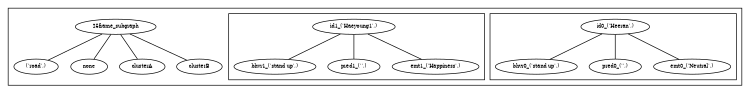 graph G {
	graph [dpi=300 rankdir=TB rotate=0 size="5,5"]
	node [fontsize=7 height=0.1]
	edge [fontsize=7]
	"25frame_subgraph"
	subgraph clusterZ {
		"('road',)"
		none
		"25frame_subgraph" -- "('road',)"
		"25frame_subgraph" -- none
		subgraph clusterA {
			graph [dpi=600 rankdir=TB rotate=0 size=1]
			node [fontsize=7 height=0.05]
			edge [fontsize=7]
			"id0_('Heeran',)"
			"bhvr0_('stand up',)"
			"pred0_('',)"
			"emt0_('Neutral',)"
			"id0_('Heeran',)" -- "bhvr0_('stand up',)"
			"id0_('Heeran',)" -- "pred0_('',)"
			"id0_('Heeran',)" -- "emt0_('Neutral',)"
		}
		"25frame_subgraph" -- clusterA
		subgraph clusterB {
			graph [dpi=600 rankdir=TB rotate=0 size=1]
			node [fontsize=7 height=0.05]
			edge [fontsize=7]
			"id1_('Haeyoung1',)"
			"bhvr1_('stand up',)"
			"pred1_('',)"
			"emt1_('Happiness',)"
			"id1_('Haeyoung1',)" -- "bhvr1_('stand up',)"
			"id1_('Haeyoung1',)" -- "pred1_('',)"
			"id1_('Haeyoung1',)" -- "emt1_('Happiness',)"
		}
		"25frame_subgraph" -- clusterB
	}
}
